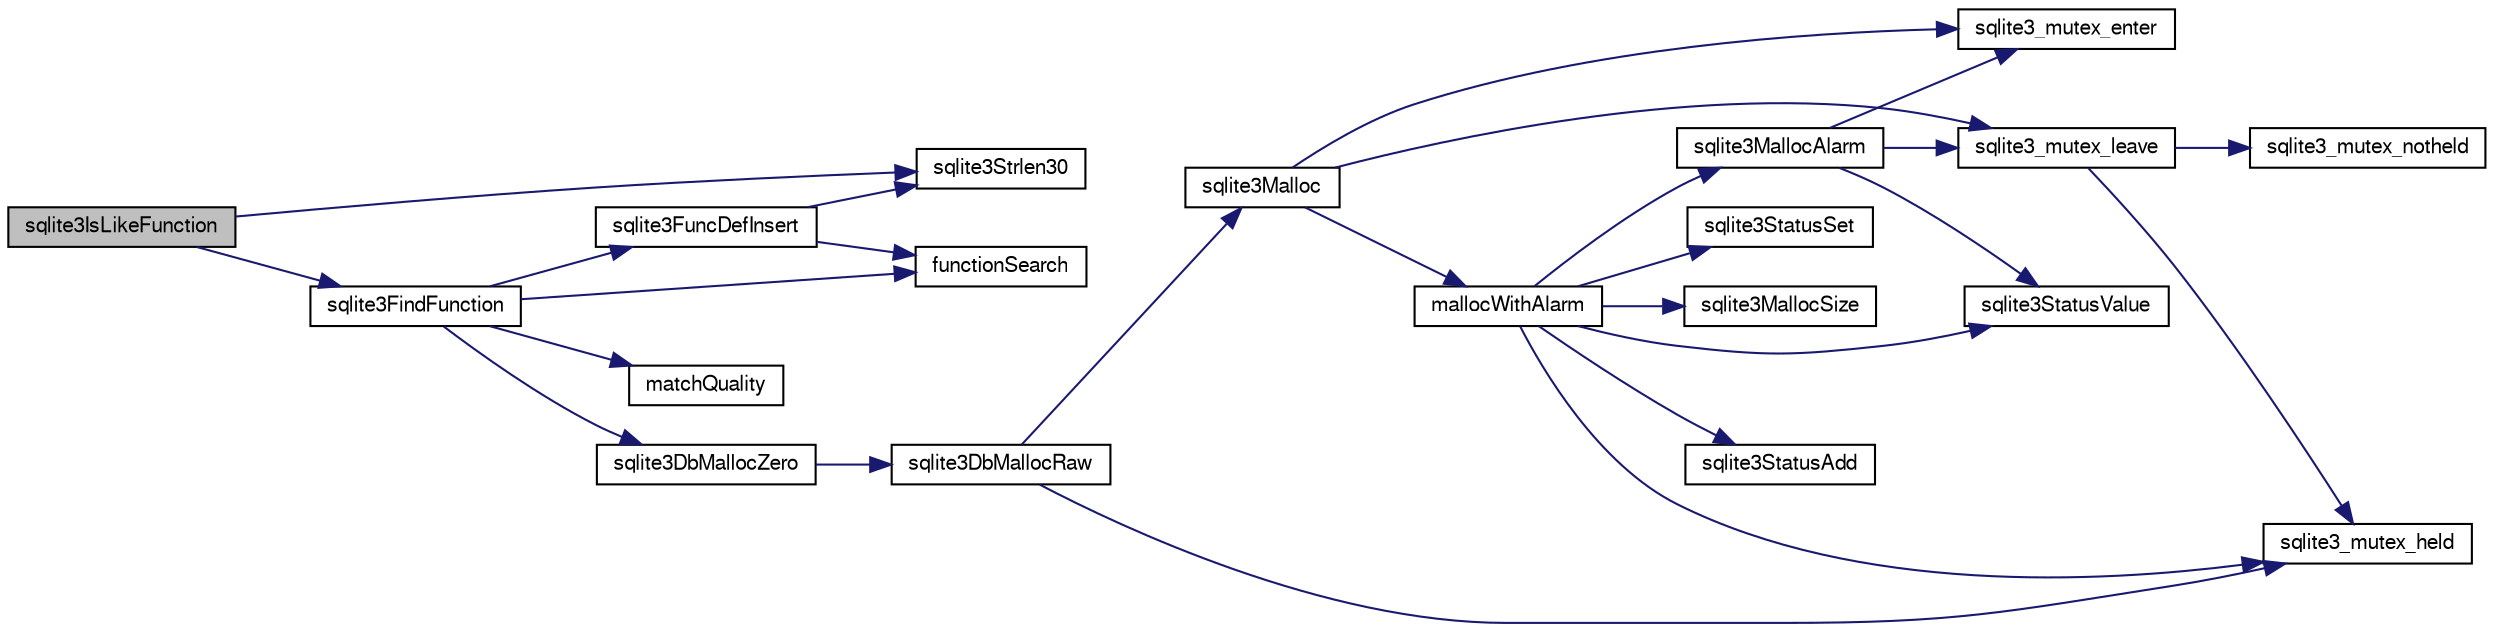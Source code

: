 digraph "sqlite3IsLikeFunction"
{
  edge [fontname="FreeSans",fontsize="10",labelfontname="FreeSans",labelfontsize="10"];
  node [fontname="FreeSans",fontsize="10",shape=record];
  rankdir="LR";
  Node571354 [label="sqlite3IsLikeFunction",height=0.2,width=0.4,color="black", fillcolor="grey75", style="filled", fontcolor="black"];
  Node571354 -> Node571355 [color="midnightblue",fontsize="10",style="solid",fontname="FreeSans"];
  Node571355 [label="sqlite3FindFunction",height=0.2,width=0.4,color="black", fillcolor="white", style="filled",URL="$sqlite3_8c.html#a5138472d62a50ed750b51d3b3f19d954"];
  Node571355 -> Node571356 [color="midnightblue",fontsize="10",style="solid",fontname="FreeSans"];
  Node571356 [label="functionSearch",height=0.2,width=0.4,color="black", fillcolor="white", style="filled",URL="$sqlite3_8c.html#a2adc3742ab399b9efed9f7fd8f8c7201"];
  Node571355 -> Node571357 [color="midnightblue",fontsize="10",style="solid",fontname="FreeSans"];
  Node571357 [label="matchQuality",height=0.2,width=0.4,color="black", fillcolor="white", style="filled",URL="$sqlite3_8c.html#ac523a4d3921808bf622971cf06edc319"];
  Node571355 -> Node571358 [color="midnightblue",fontsize="10",style="solid",fontname="FreeSans"];
  Node571358 [label="sqlite3DbMallocZero",height=0.2,width=0.4,color="black", fillcolor="white", style="filled",URL="$sqlite3_8c.html#a49cfebac9d6067a03442c92af73f33e4"];
  Node571358 -> Node571359 [color="midnightblue",fontsize="10",style="solid",fontname="FreeSans"];
  Node571359 [label="sqlite3DbMallocRaw",height=0.2,width=0.4,color="black", fillcolor="white", style="filled",URL="$sqlite3_8c.html#abbe8be0cf7175e11ddc3e2218fad924e"];
  Node571359 -> Node571360 [color="midnightblue",fontsize="10",style="solid",fontname="FreeSans"];
  Node571360 [label="sqlite3_mutex_held",height=0.2,width=0.4,color="black", fillcolor="white", style="filled",URL="$sqlite3_8c.html#acf77da68932b6bc163c5e68547ecc3e7"];
  Node571359 -> Node571361 [color="midnightblue",fontsize="10",style="solid",fontname="FreeSans"];
  Node571361 [label="sqlite3Malloc",height=0.2,width=0.4,color="black", fillcolor="white", style="filled",URL="$sqlite3_8c.html#a361a2eaa846b1885f123abe46f5d8b2b"];
  Node571361 -> Node571362 [color="midnightblue",fontsize="10",style="solid",fontname="FreeSans"];
  Node571362 [label="sqlite3_mutex_enter",height=0.2,width=0.4,color="black", fillcolor="white", style="filled",URL="$sqlite3_8c.html#a1c12cde690bd89f104de5cbad12a6bf5"];
  Node571361 -> Node571363 [color="midnightblue",fontsize="10",style="solid",fontname="FreeSans"];
  Node571363 [label="mallocWithAlarm",height=0.2,width=0.4,color="black", fillcolor="white", style="filled",URL="$sqlite3_8c.html#ab070d5cf8e48ec8a6a43cf025d48598b"];
  Node571363 -> Node571360 [color="midnightblue",fontsize="10",style="solid",fontname="FreeSans"];
  Node571363 -> Node571364 [color="midnightblue",fontsize="10",style="solid",fontname="FreeSans"];
  Node571364 [label="sqlite3StatusSet",height=0.2,width=0.4,color="black", fillcolor="white", style="filled",URL="$sqlite3_8c.html#afec7586c01fcb5ea17dc9d7725a589d9"];
  Node571363 -> Node571365 [color="midnightblue",fontsize="10",style="solid",fontname="FreeSans"];
  Node571365 [label="sqlite3StatusValue",height=0.2,width=0.4,color="black", fillcolor="white", style="filled",URL="$sqlite3_8c.html#a30b8ac296c6e200c1fa57708d52c6ef6"];
  Node571363 -> Node571366 [color="midnightblue",fontsize="10",style="solid",fontname="FreeSans"];
  Node571366 [label="sqlite3MallocAlarm",height=0.2,width=0.4,color="black", fillcolor="white", style="filled",URL="$sqlite3_8c.html#ada66988e8471d1198f3219c062377508"];
  Node571366 -> Node571365 [color="midnightblue",fontsize="10",style="solid",fontname="FreeSans"];
  Node571366 -> Node571367 [color="midnightblue",fontsize="10",style="solid",fontname="FreeSans"];
  Node571367 [label="sqlite3_mutex_leave",height=0.2,width=0.4,color="black", fillcolor="white", style="filled",URL="$sqlite3_8c.html#a5838d235601dbd3c1fa993555c6bcc93"];
  Node571367 -> Node571360 [color="midnightblue",fontsize="10",style="solid",fontname="FreeSans"];
  Node571367 -> Node571368 [color="midnightblue",fontsize="10",style="solid",fontname="FreeSans"];
  Node571368 [label="sqlite3_mutex_notheld",height=0.2,width=0.4,color="black", fillcolor="white", style="filled",URL="$sqlite3_8c.html#a83967c837c1c000d3b5adcfaa688f5dc"];
  Node571366 -> Node571362 [color="midnightblue",fontsize="10",style="solid",fontname="FreeSans"];
  Node571363 -> Node571369 [color="midnightblue",fontsize="10",style="solid",fontname="FreeSans"];
  Node571369 [label="sqlite3MallocSize",height=0.2,width=0.4,color="black", fillcolor="white", style="filled",URL="$sqlite3_8c.html#acf5d2a5f35270bafb050bd2def576955"];
  Node571363 -> Node571370 [color="midnightblue",fontsize="10",style="solid",fontname="FreeSans"];
  Node571370 [label="sqlite3StatusAdd",height=0.2,width=0.4,color="black", fillcolor="white", style="filled",URL="$sqlite3_8c.html#afa029f93586aeab4cc85360905dae9cd"];
  Node571361 -> Node571367 [color="midnightblue",fontsize="10",style="solid",fontname="FreeSans"];
  Node571355 -> Node571371 [color="midnightblue",fontsize="10",style="solid",fontname="FreeSans"];
  Node571371 [label="sqlite3FuncDefInsert",height=0.2,width=0.4,color="black", fillcolor="white", style="filled",URL="$sqlite3_8c.html#a4792ef11f826665b64987bd051fa5a20"];
  Node571371 -> Node571372 [color="midnightblue",fontsize="10",style="solid",fontname="FreeSans"];
  Node571372 [label="sqlite3Strlen30",height=0.2,width=0.4,color="black", fillcolor="white", style="filled",URL="$sqlite3_8c.html#a3dcd80ba41f1a308193dee74857b62a7"];
  Node571371 -> Node571356 [color="midnightblue",fontsize="10",style="solid",fontname="FreeSans"];
  Node571354 -> Node571372 [color="midnightblue",fontsize="10",style="solid",fontname="FreeSans"];
}
